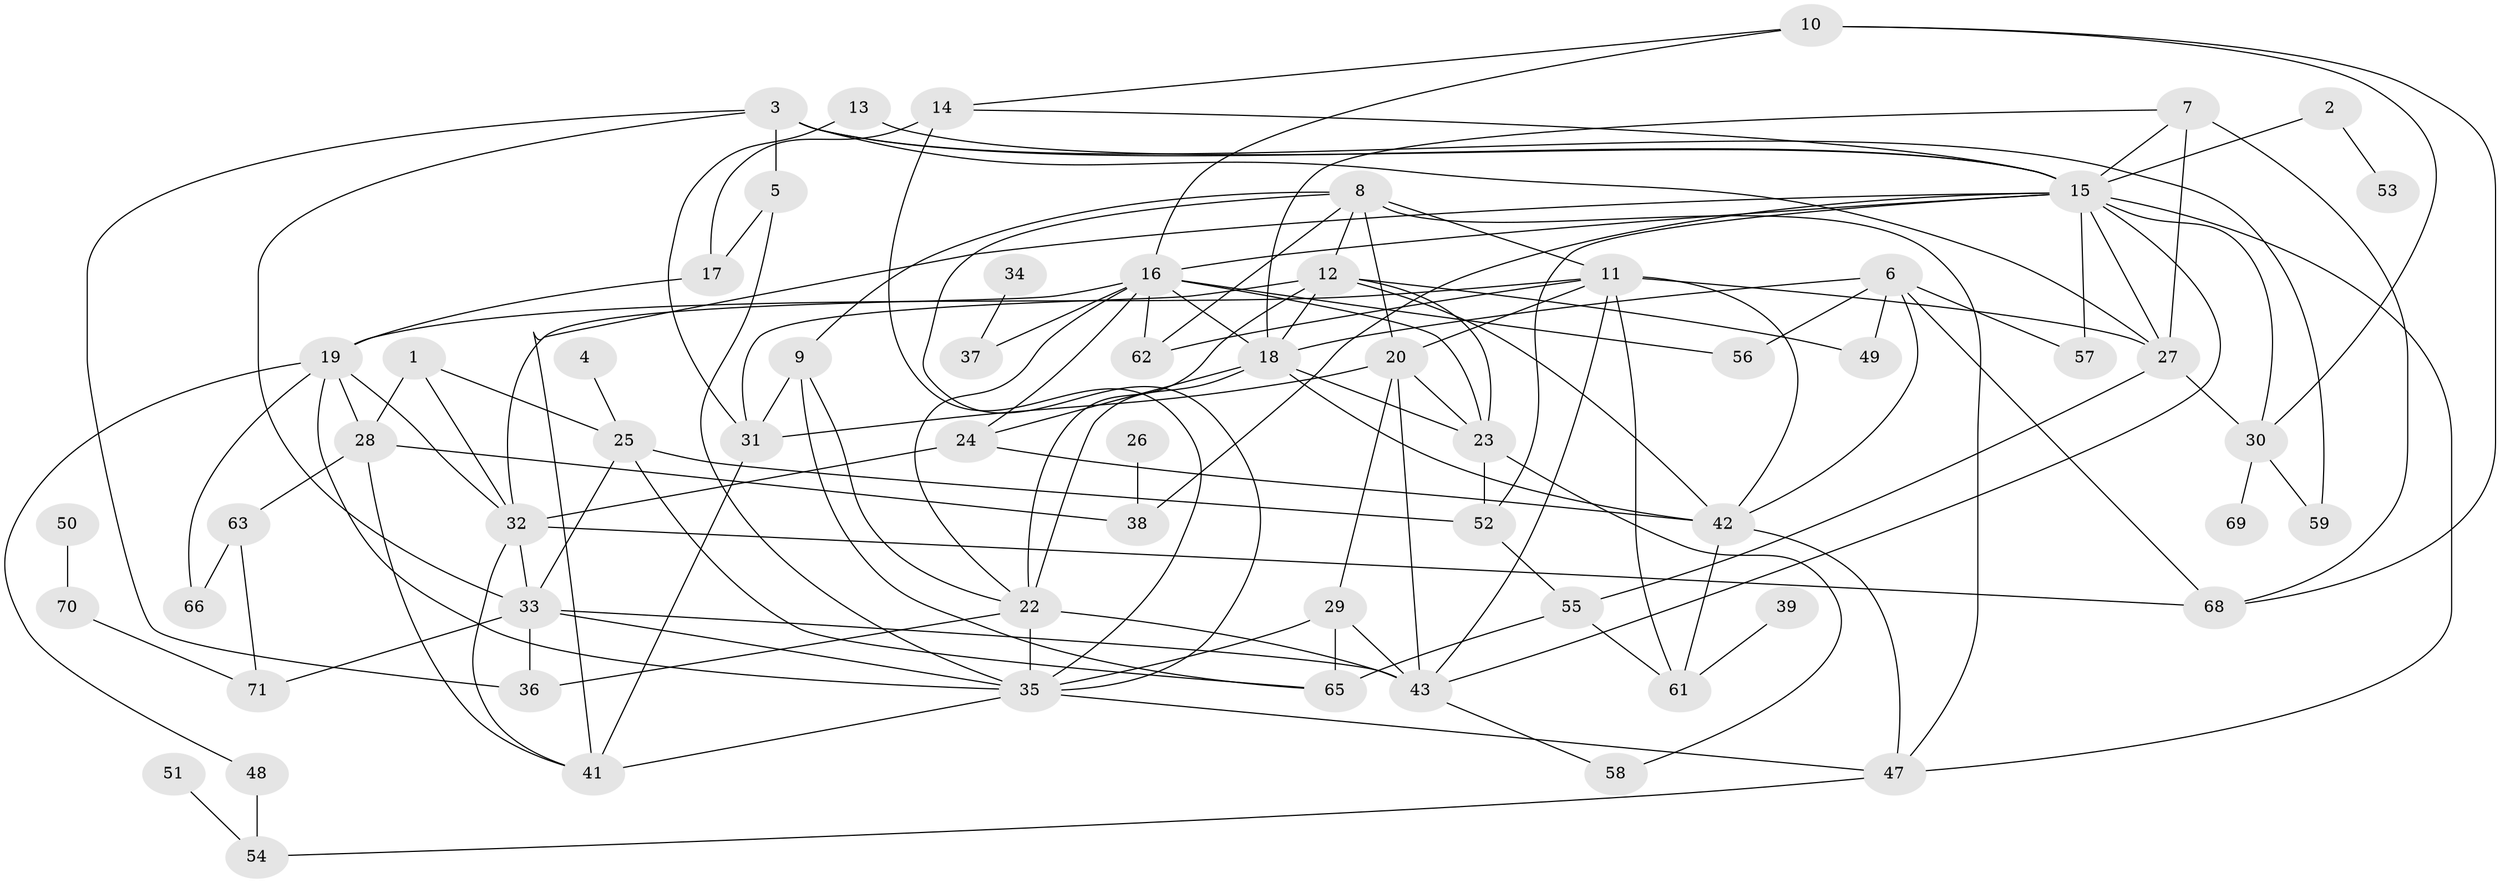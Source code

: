 // original degree distribution, {3: 0.2777777777777778, 1: 0.10416666666666667, 2: 0.2569444444444444, 7: 0.034722222222222224, 5: 0.06944444444444445, 4: 0.18055555555555555, 0: 0.05555555555555555, 6: 0.020833333333333332}
// Generated by graph-tools (version 1.1) at 2025/33/03/09/25 02:33:38]
// undirected, 63 vertices, 133 edges
graph export_dot {
graph [start="1"]
  node [color=gray90,style=filled];
  1;
  2;
  3;
  4;
  5;
  6;
  7;
  8;
  9;
  10;
  11;
  12;
  13;
  14;
  15;
  16;
  17;
  18;
  19;
  20;
  22;
  23;
  24;
  25;
  26;
  27;
  28;
  29;
  30;
  31;
  32;
  33;
  34;
  35;
  36;
  37;
  38;
  39;
  41;
  42;
  43;
  47;
  48;
  49;
  50;
  51;
  52;
  53;
  54;
  55;
  56;
  57;
  58;
  59;
  61;
  62;
  63;
  65;
  66;
  68;
  69;
  70;
  71;
  1 -- 25 [weight=1.0];
  1 -- 28 [weight=1.0];
  1 -- 32 [weight=1.0];
  2 -- 15 [weight=1.0];
  2 -- 53 [weight=1.0];
  3 -- 5 [weight=1.0];
  3 -- 15 [weight=1.0];
  3 -- 27 [weight=1.0];
  3 -- 33 [weight=1.0];
  3 -- 36 [weight=1.0];
  3 -- 59 [weight=1.0];
  4 -- 25 [weight=1.0];
  5 -- 17 [weight=1.0];
  5 -- 35 [weight=1.0];
  6 -- 18 [weight=1.0];
  6 -- 42 [weight=1.0];
  6 -- 49 [weight=1.0];
  6 -- 56 [weight=1.0];
  6 -- 57 [weight=1.0];
  6 -- 68 [weight=1.0];
  7 -- 15 [weight=1.0];
  7 -- 18 [weight=1.0];
  7 -- 27 [weight=2.0];
  7 -- 68 [weight=1.0];
  8 -- 9 [weight=1.0];
  8 -- 11 [weight=2.0];
  8 -- 12 [weight=1.0];
  8 -- 20 [weight=1.0];
  8 -- 35 [weight=1.0];
  8 -- 47 [weight=1.0];
  8 -- 62 [weight=1.0];
  9 -- 22 [weight=1.0];
  9 -- 31 [weight=1.0];
  9 -- 65 [weight=1.0];
  10 -- 14 [weight=1.0];
  10 -- 16 [weight=1.0];
  10 -- 30 [weight=1.0];
  10 -- 68 [weight=1.0];
  11 -- 19 [weight=2.0];
  11 -- 20 [weight=1.0];
  11 -- 27 [weight=1.0];
  11 -- 42 [weight=1.0];
  11 -- 43 [weight=1.0];
  11 -- 61 [weight=1.0];
  11 -- 62 [weight=1.0];
  12 -- 18 [weight=1.0];
  12 -- 22 [weight=1.0];
  12 -- 23 [weight=1.0];
  12 -- 31 [weight=1.0];
  12 -- 42 [weight=1.0];
  12 -- 49 [weight=1.0];
  13 -- 15 [weight=1.0];
  13 -- 31 [weight=1.0];
  14 -- 15 [weight=1.0];
  14 -- 17 [weight=1.0];
  14 -- 35 [weight=2.0];
  15 -- 16 [weight=1.0];
  15 -- 27 [weight=1.0];
  15 -- 30 [weight=1.0];
  15 -- 38 [weight=1.0];
  15 -- 41 [weight=1.0];
  15 -- 43 [weight=1.0];
  15 -- 47 [weight=1.0];
  15 -- 52 [weight=1.0];
  15 -- 57 [weight=1.0];
  16 -- 18 [weight=1.0];
  16 -- 22 [weight=1.0];
  16 -- 23 [weight=1.0];
  16 -- 24 [weight=1.0];
  16 -- 32 [weight=1.0];
  16 -- 37 [weight=1.0];
  16 -- 56 [weight=1.0];
  16 -- 62 [weight=1.0];
  17 -- 19 [weight=1.0];
  18 -- 22 [weight=1.0];
  18 -- 23 [weight=1.0];
  18 -- 24 [weight=1.0];
  18 -- 42 [weight=1.0];
  19 -- 28 [weight=1.0];
  19 -- 32 [weight=1.0];
  19 -- 35 [weight=1.0];
  19 -- 48 [weight=1.0];
  19 -- 66 [weight=1.0];
  20 -- 23 [weight=1.0];
  20 -- 29 [weight=2.0];
  20 -- 31 [weight=1.0];
  20 -- 43 [weight=1.0];
  22 -- 35 [weight=2.0];
  22 -- 36 [weight=1.0];
  22 -- 43 [weight=1.0];
  23 -- 52 [weight=1.0];
  23 -- 58 [weight=1.0];
  24 -- 32 [weight=3.0];
  24 -- 42 [weight=1.0];
  25 -- 33 [weight=1.0];
  25 -- 52 [weight=1.0];
  25 -- 65 [weight=1.0];
  26 -- 38 [weight=1.0];
  27 -- 30 [weight=1.0];
  27 -- 55 [weight=1.0];
  28 -- 38 [weight=1.0];
  28 -- 41 [weight=1.0];
  28 -- 63 [weight=1.0];
  29 -- 35 [weight=1.0];
  29 -- 43 [weight=1.0];
  29 -- 65 [weight=2.0];
  30 -- 59 [weight=1.0];
  30 -- 69 [weight=1.0];
  31 -- 41 [weight=1.0];
  32 -- 33 [weight=1.0];
  32 -- 41 [weight=1.0];
  32 -- 68 [weight=1.0];
  33 -- 35 [weight=1.0];
  33 -- 36 [weight=1.0];
  33 -- 43 [weight=1.0];
  33 -- 71 [weight=1.0];
  34 -- 37 [weight=1.0];
  35 -- 41 [weight=1.0];
  35 -- 47 [weight=1.0];
  39 -- 61 [weight=1.0];
  42 -- 47 [weight=1.0];
  42 -- 61 [weight=1.0];
  43 -- 58 [weight=1.0];
  47 -- 54 [weight=1.0];
  48 -- 54 [weight=1.0];
  50 -- 70 [weight=1.0];
  51 -- 54 [weight=1.0];
  52 -- 55 [weight=1.0];
  55 -- 61 [weight=1.0];
  55 -- 65 [weight=1.0];
  63 -- 66 [weight=1.0];
  63 -- 71 [weight=1.0];
  70 -- 71 [weight=1.0];
}
